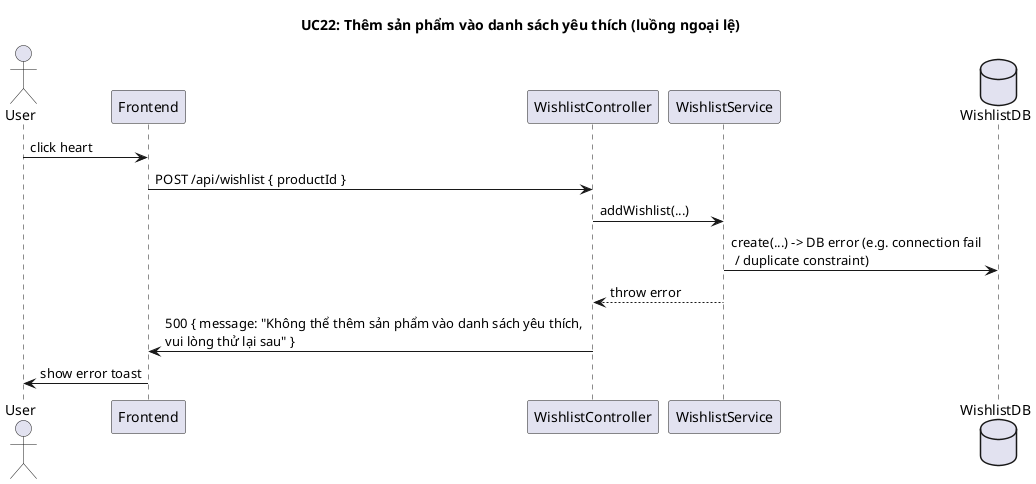 @startuml UC22_AddToWishlist_DBError

title UC22: Thêm sản phẩm vào danh sách yêu thích (luồng ngoại lệ)

actor User
participant Frontend
participant WishlistController
participant WishlistService
database WishlistDB

User -> Frontend: click heart
Frontend -> WishlistController: POST /api/wishlist { productId }
WishlistController -> WishlistService: addWishlist(...)
WishlistService -> WishlistDB: create(...) -> DB error (e.g. connection fail\n / duplicate constraint)
WishlistService --> WishlistController: throw error
WishlistController -> Frontend: 500 { message: "Không thể thêm sản phẩm vào danh sách yêu thích, \nvui lòng thử lại sau" }
Frontend -> User: show error toast
@enduml
